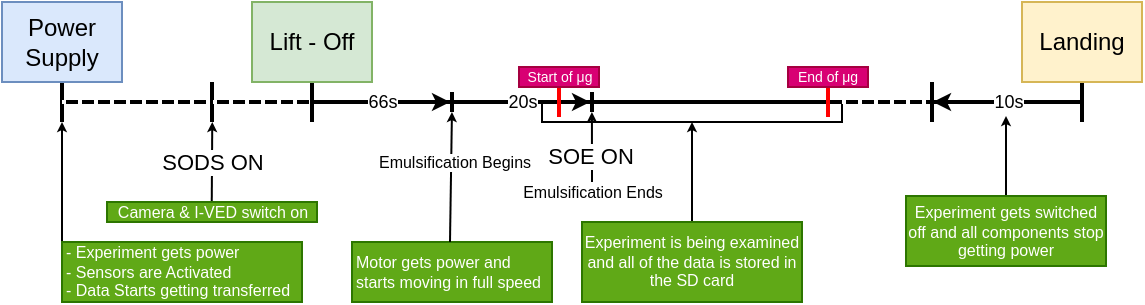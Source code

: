 <mxfile version="23.0.2" type="device">
  <diagram name="Page-1" id="2VcOVKi9R_V6PnWzOqlD">
    <mxGraphModel dx="574" dy="338" grid="1" gridSize="10" guides="1" tooltips="1" connect="1" arrows="1" fold="1" page="1" pageScale="1" pageWidth="1600" pageHeight="1200" math="0" shadow="0">
      <root>
        <mxCell id="0" />
        <mxCell id="1" parent="0" />
        <mxCell id="-e8rjCK4itFoFX_eNIQl-2" value="" style="shape=crossbar;whiteSpace=wrap;html=1;rounded=1;strokeWidth=2;" parent="1" vertex="1">
          <mxGeometry x="400" y="390" width="510" height="20" as="geometry" />
        </mxCell>
        <mxCell id="-e8rjCK4itFoFX_eNIQl-5" value="" style="line;strokeWidth=2;direction=south;html=1;perimeter=backbonePerimeter;points=[];outlineConnect=0;" parent="1" vertex="1">
          <mxGeometry x="520" y="390" width="10" height="20" as="geometry" />
        </mxCell>
        <mxCell id="-e8rjCK4itFoFX_eNIQl-6" value="Lift - Off" style="text;html=1;strokeColor=#82b366;fillColor=#d5e8d4;align=center;verticalAlign=middle;whiteSpace=wrap;rounded=0;" parent="1" vertex="1">
          <mxGeometry x="495" y="350" width="60" height="40" as="geometry" />
        </mxCell>
        <mxCell id="-e8rjCK4itFoFX_eNIQl-7" value="Landing" style="text;html=1;strokeColor=#d6b656;fillColor=#fff2cc;align=center;verticalAlign=middle;whiteSpace=wrap;rounded=0;" parent="1" vertex="1">
          <mxGeometry x="880" y="350" width="60" height="40" as="geometry" />
        </mxCell>
        <mxCell id="-e8rjCK4itFoFX_eNIQl-8" value="Power Supply" style="text;html=1;strokeColor=#6c8ebf;fillColor=#dae8fc;align=center;verticalAlign=middle;whiteSpace=wrap;rounded=0;" parent="1" vertex="1">
          <mxGeometry x="370" y="350" width="60" height="40" as="geometry" />
        </mxCell>
        <mxCell id="-e8rjCK4itFoFX_eNIQl-11" style="rounded=0;orthogonalLoop=1;jettySize=auto;html=1;endSize=2;" parent="1" edge="1">
          <mxGeometry relative="1" as="geometry">
            <mxPoint x="475.13" y="410" as="targetPoint" />
            <mxPoint x="474.88" y="450" as="sourcePoint" />
          </mxGeometry>
        </mxCell>
        <mxCell id="UjzREC8cinm0giwS2zag-3" value="SODS ON" style="edgeLabel;html=1;align=center;verticalAlign=middle;resizable=0;points=[];" vertex="1" connectable="0" parent="-e8rjCK4itFoFX_eNIQl-11">
          <mxGeometry x="-0.003" relative="1" as="geometry">
            <mxPoint as="offset" />
          </mxGeometry>
        </mxCell>
        <mxCell id="-e8rjCK4itFoFX_eNIQl-10" value="&lt;span style=&quot;font-size: 8px; background-color: initial;&quot;&gt;Camera &amp;amp; I-VED switch on&lt;/span&gt;" style="text;html=1;strokeColor=#2D7600;fillColor=#60a917;align=center;verticalAlign=middle;whiteSpace=wrap;rounded=0;fontColor=#ffffff;fontSize=8;spacing=2;" parent="1" vertex="1">
          <mxGeometry x="422.5" y="450" width="105" height="10" as="geometry" />
        </mxCell>
        <mxCell id="-e8rjCK4itFoFX_eNIQl-15" style="edgeStyle=orthogonalEdgeStyle;rounded=0;orthogonalLoop=1;jettySize=auto;html=1;entryX=0;entryY=1;entryDx=0;entryDy=0;entryPerimeter=0;endSize=2;" parent="1" source="-e8rjCK4itFoFX_eNIQl-14" target="-e8rjCK4itFoFX_eNIQl-2" edge="1">
          <mxGeometry relative="1" as="geometry">
            <mxPoint x="410" y="420" as="targetPoint" />
            <Array as="points">
              <mxPoint x="400" y="470" />
              <mxPoint x="400" y="470" />
            </Array>
          </mxGeometry>
        </mxCell>
        <mxCell id="-e8rjCK4itFoFX_eNIQl-14" value="&lt;span style=&quot;font-size: 8px; background-color: initial;&quot;&gt;- Experiment gets power&lt;br&gt;- Sensors are Activated&lt;br&gt;- Data Starts getting transferred&lt;br&gt;&lt;/span&gt;" style="text;html=1;strokeColor=#2D7600;fillColor=#60a917;align=left;verticalAlign=middle;whiteSpace=wrap;rounded=0;fontColor=#ffffff;fontSize=8;spacing=2;" parent="1" vertex="1">
          <mxGeometry x="400" y="470" width="120" height="30" as="geometry" />
        </mxCell>
        <mxCell id="-e8rjCK4itFoFX_eNIQl-19" value="" style="line;strokeWidth=2;direction=south;html=1;perimeter=backbonePerimeter;points=[];outlineConnect=0;fillStyle=solid;fillColor=none;strokeColor=#ff0000;" parent="1" vertex="1">
          <mxGeometry x="778" y="392.5" width="10" height="15" as="geometry" />
        </mxCell>
        <mxCell id="-e8rjCK4itFoFX_eNIQl-25" value="End of μg" style="text;html=1;strokeColor=#A50040;fillColor=#d80073;align=center;verticalAlign=middle;whiteSpace=wrap;rounded=0;fontColor=#ffffff;fontSize=7;" parent="1" vertex="1">
          <mxGeometry x="763" y="382.5" width="40" height="10" as="geometry" />
        </mxCell>
        <mxCell id="-e8rjCK4itFoFX_eNIQl-27" value="" style="endArrow=classic;html=1;rounded=0;" parent="1" source="-e8rjCK4itFoFX_eNIQl-5" target="-e8rjCK4itFoFX_eNIQl-16" edge="1">
          <mxGeometry relative="1" as="geometry">
            <mxPoint x="580" y="410" as="sourcePoint" />
            <mxPoint x="610" y="420" as="targetPoint" />
          </mxGeometry>
        </mxCell>
        <mxCell id="-e8rjCK4itFoFX_eNIQl-28" value="66s" style="edgeLabel;resizable=0;html=1;align=center;verticalAlign=middle;fontSize=9;" parent="-e8rjCK4itFoFX_eNIQl-27" connectable="0" vertex="1">
          <mxGeometry relative="1" as="geometry" />
        </mxCell>
        <mxCell id="-e8rjCK4itFoFX_eNIQl-29" value="" style="endArrow=classic;html=1;rounded=0;" parent="1" source="-e8rjCK4itFoFX_eNIQl-16" target="-e8rjCK4itFoFX_eNIQl-17" edge="1">
          <mxGeometry relative="1" as="geometry">
            <mxPoint x="592" y="430" as="sourcePoint" />
            <mxPoint x="660" y="430" as="targetPoint" />
          </mxGeometry>
        </mxCell>
        <mxCell id="-e8rjCK4itFoFX_eNIQl-30" value="20s" style="edgeLabel;resizable=0;html=1;align=center;verticalAlign=middle;fontSize=9;" parent="-e8rjCK4itFoFX_eNIQl-29" connectable="0" vertex="1">
          <mxGeometry relative="1" as="geometry" />
        </mxCell>
        <mxCell id="-e8rjCK4itFoFX_eNIQl-31" value="" style="shape=partialRectangle;whiteSpace=wrap;html=1;bottom=1;right=1;left=1;top=0;fillColor=none;routingCenterX=-0.5;" parent="1" vertex="1">
          <mxGeometry x="640" y="400" width="150" height="10" as="geometry" />
        </mxCell>
        <mxCell id="-e8rjCK4itFoFX_eNIQl-32" value="&lt;span style=&quot;font-size: 8px; background-color: initial;&quot;&gt;Motor gets power and starts moving in full speed&lt;br&gt;&lt;/span&gt;" style="text;html=1;strokeColor=#2D7600;fillColor=#60a917;align=left;verticalAlign=middle;whiteSpace=wrap;rounded=0;fontColor=#ffffff;fontSize=8;spacing=2;" parent="1" vertex="1">
          <mxGeometry x="545" y="470" width="100" height="30" as="geometry" />
        </mxCell>
        <mxCell id="-e8rjCK4itFoFX_eNIQl-34" value="" style="endArrow=classic;html=1;rounded=0;exitX=0.5;exitY=0;exitDx=0;exitDy=0;endSize=2;" parent="1" edge="1">
          <mxGeometry relative="1" as="geometry">
            <mxPoint x="594" y="470" as="sourcePoint" />
            <mxPoint x="594.978" y="405" as="targetPoint" />
          </mxGeometry>
        </mxCell>
        <mxCell id="-e8rjCK4itFoFX_eNIQl-35" value="Emulsification Begins" style="edgeLabel;resizable=0;html=1;align=center;verticalAlign=middle;fontSize=8;" parent="-e8rjCK4itFoFX_eNIQl-34" connectable="0" vertex="1">
          <mxGeometry relative="1" as="geometry">
            <mxPoint x="1" y="-8" as="offset" />
          </mxGeometry>
        </mxCell>
        <mxCell id="-e8rjCK4itFoFX_eNIQl-37" value="" style="endArrow=classic;html=1;rounded=0;endSize=2;exitX=0.5;exitY=0;exitDx=0;exitDy=0;" parent="1" source="-e8rjCK4itFoFX_eNIQl-39" edge="1">
          <mxGeometry relative="1" as="geometry">
            <mxPoint x="664" y="450" as="sourcePoint" />
            <mxPoint x="664.955" y="405" as="targetPoint" />
          </mxGeometry>
        </mxCell>
        <mxCell id="UjzREC8cinm0giwS2zag-6" value="SOE ON" style="edgeLabel;html=1;align=center;verticalAlign=middle;resizable=0;points=[];" vertex="1" connectable="0" parent="-e8rjCK4itFoFX_eNIQl-37">
          <mxGeometry x="-0.246" y="1" relative="1" as="geometry">
            <mxPoint as="offset" />
          </mxGeometry>
        </mxCell>
        <mxCell id="-e8rjCK4itFoFX_eNIQl-39" value="Emulsification Ends" style="text;html=1;strokeColor=none;fillColor=none;align=center;verticalAlign=middle;whiteSpace=wrap;rounded=0;fontSize=8;" parent="1" vertex="1">
          <mxGeometry x="627.5" y="440" width="75" height="10" as="geometry" />
        </mxCell>
        <mxCell id="-e8rjCK4itFoFX_eNIQl-41" style="rounded=0;orthogonalLoop=1;jettySize=auto;html=1;entryX=0.5;entryY=1;entryDx=0;entryDy=0;endSize=2;edgeStyle=orthogonalEdgeStyle;exitX=0.5;exitY=0;exitDx=0;exitDy=0;" parent="1" source="-e8rjCK4itFoFX_eNIQl-40" target="-e8rjCK4itFoFX_eNIQl-31" edge="1">
          <mxGeometry relative="1" as="geometry" />
        </mxCell>
        <mxCell id="-e8rjCK4itFoFX_eNIQl-40" value="&lt;span style=&quot;font-size: 8px; background-color: initial;&quot;&gt;Experiment is being examined and all of the data is stored in the SD card&lt;br&gt;&lt;/span&gt;" style="text;html=1;strokeColor=#2D7600;fillColor=#60a917;align=center;verticalAlign=middle;whiteSpace=wrap;rounded=0;fontColor=#ffffff;fontSize=8;spacing=2;" parent="1" vertex="1">
          <mxGeometry x="660" y="460" width="110" height="40" as="geometry" />
        </mxCell>
        <mxCell id="-e8rjCK4itFoFX_eNIQl-42" value="" style="endArrow=classic;html=1;rounded=0;exitX=1;exitY=0.5;exitDx=0;exitDy=0;exitPerimeter=0;" parent="1" source="-e8rjCK4itFoFX_eNIQl-2" target="-e8rjCK4itFoFX_eNIQl-45" edge="1">
          <mxGeometry relative="1" as="geometry">
            <mxPoint x="890" y="454.68" as="sourcePoint" />
            <mxPoint x="959" y="454.68" as="targetPoint" />
          </mxGeometry>
        </mxCell>
        <mxCell id="-e8rjCK4itFoFX_eNIQl-43" value="10s" style="edgeLabel;resizable=0;html=1;align=center;verticalAlign=middle;fontSize=9;" parent="-e8rjCK4itFoFX_eNIQl-42" connectable="0" vertex="1">
          <mxGeometry relative="1" as="geometry" />
        </mxCell>
        <mxCell id="-e8rjCK4itFoFX_eNIQl-45" value="" style="line;strokeWidth=2;direction=south;html=1;perimeter=backbonePerimeter;points=[];outlineConnect=0;" parent="1" vertex="1">
          <mxGeometry x="830" y="390" width="10" height="20" as="geometry" />
        </mxCell>
        <mxCell id="-e8rjCK4itFoFX_eNIQl-47" style="edgeStyle=orthogonalEdgeStyle;rounded=0;orthogonalLoop=1;jettySize=auto;html=1;endSize=2;" parent="1" source="-e8rjCK4itFoFX_eNIQl-46" edge="1">
          <mxGeometry relative="1" as="geometry">
            <mxPoint x="872" y="407" as="targetPoint" />
          </mxGeometry>
        </mxCell>
        <mxCell id="-e8rjCK4itFoFX_eNIQl-46" value="&lt;span style=&quot;font-size: 8px; background-color: initial;&quot;&gt;Experiment gets switched off and all components stop getting power&lt;br&gt;&lt;/span&gt;" style="text;html=1;strokeColor=#2D7600;fillColor=#60a917;align=center;verticalAlign=middle;whiteSpace=wrap;rounded=0;fontColor=#ffffff;fontSize=8;spacing=2;" parent="1" vertex="1">
          <mxGeometry x="822" y="447" width="100" height="35" as="geometry" />
        </mxCell>
        <mxCell id="-e8rjCK4itFoFX_eNIQl-48" value="" style="endArrow=none;dashed=1;html=1;dashPattern=1 3;strokeWidth=2;rounded=0;exitX=1;exitY=0;exitDx=0;exitDy=0;strokeColor=#ffffff;" parent="1" source="-e8rjCK4itFoFX_eNIQl-31" target="-e8rjCK4itFoFX_eNIQl-45" edge="1">
          <mxGeometry width="50" height="50" relative="1" as="geometry">
            <mxPoint x="850" y="430" as="sourcePoint" />
            <mxPoint x="900" y="380" as="targetPoint" />
          </mxGeometry>
        </mxCell>
        <mxCell id="ESKXEvP2TaBz5CKdsAhM-1" value="" style="line;strokeWidth=2;direction=south;html=1;perimeter=backbonePerimeter;points=[];outlineConnect=0;" parent="1" vertex="1">
          <mxGeometry x="470" y="390" width="10" height="20" as="geometry" />
        </mxCell>
        <mxCell id="UjzREC8cinm0giwS2zag-1" value="" style="endArrow=none;dashed=1;html=1;dashPattern=1 3;strokeWidth=2;rounded=0;exitX=0;exitY=0.5;exitDx=0;exitDy=0;strokeColor=#ffffff;exitPerimeter=0;" edge="1" parent="1" source="-e8rjCK4itFoFX_eNIQl-2" target="ESKXEvP2TaBz5CKdsAhM-1">
          <mxGeometry width="50" height="50" relative="1" as="geometry">
            <mxPoint x="400" y="430" as="sourcePoint" />
            <mxPoint x="484" y="430" as="targetPoint" />
          </mxGeometry>
        </mxCell>
        <mxCell id="UjzREC8cinm0giwS2zag-2" value="" style="endArrow=none;dashed=1;html=1;dashPattern=1 3;strokeWidth=2;rounded=0;strokeColor=#ffffff;" edge="1" parent="1" source="ESKXEvP2TaBz5CKdsAhM-1" target="-e8rjCK4itFoFX_eNIQl-5">
          <mxGeometry width="50" height="50" relative="1" as="geometry">
            <mxPoint x="470" y="380" as="sourcePoint" />
            <mxPoint x="484" y="410" as="targetPoint" />
          </mxGeometry>
        </mxCell>
        <mxCell id="-e8rjCK4itFoFX_eNIQl-18" value="" style="line;strokeWidth=2;direction=south;html=1;perimeter=backbonePerimeter;points=[];outlineConnect=0;fillStyle=solid;fillColor=none;strokeColor=#ff0000;" parent="1" vertex="1">
          <mxGeometry x="643.5" y="392.5" width="10" height="15" as="geometry" />
        </mxCell>
        <mxCell id="-e8rjCK4itFoFX_eNIQl-17" value="" style="line;strokeWidth=2;direction=south;html=1;perimeter=backbonePerimeter;points=[];outlineConnect=0;" parent="1" vertex="1">
          <mxGeometry x="660" y="395" width="10" height="10" as="geometry" />
        </mxCell>
        <mxCell id="-e8rjCK4itFoFX_eNIQl-16" value="" style="line;strokeWidth=2;direction=south;html=1;perimeter=backbonePerimeter;points=[];outlineConnect=0;" parent="1" vertex="1">
          <mxGeometry x="590" y="395" width="10" height="10" as="geometry" />
        </mxCell>
        <mxCell id="-e8rjCK4itFoFX_eNIQl-24" value="Start of μg" style="text;html=1;strokeColor=#A50040;fillColor=#d80073;align=center;verticalAlign=middle;whiteSpace=wrap;rounded=0;fontColor=#ffffff;fontSize=7;" parent="1" vertex="1">
          <mxGeometry x="628.5" y="382.5" width="40" height="10" as="geometry" />
        </mxCell>
      </root>
    </mxGraphModel>
  </diagram>
</mxfile>
